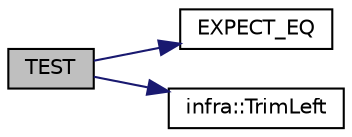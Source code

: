 digraph "TEST"
{
 // INTERACTIVE_SVG=YES
  edge [fontname="Helvetica",fontsize="10",labelfontname="Helvetica",labelfontsize="10"];
  node [fontname="Helvetica",fontsize="10",shape=record];
  rankdir="LR";
  Node207 [label="TEST",height=0.2,width=0.4,color="black", fillcolor="grey75", style="filled", fontcolor="black"];
  Node207 -> Node208 [color="midnightblue",fontsize="10",style="solid",fontname="Helvetica"];
  Node208 [label="EXPECT_EQ",height=0.2,width=0.4,color="black", fillcolor="white", style="filled",URL="$d6/def/_test_json_8cpp.html#a82745227e2f0a8edbb4ae630d88a8e86"];
  Node207 -> Node209 [color="midnightblue",fontsize="10",style="solid",fontname="Helvetica"];
  Node209 [label="infra::TrimLeft",height=0.2,width=0.4,color="black", fillcolor="white", style="filled",URL="$d0/de3/namespaceinfra.html#a2b653ebf0c11d105407636123a02b83c"];
}
